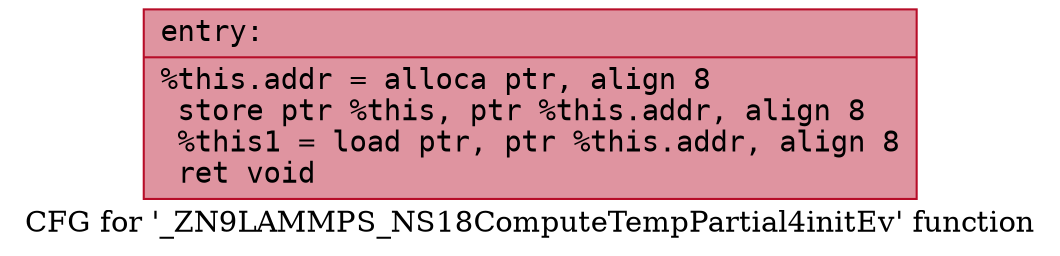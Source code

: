 digraph "CFG for '_ZN9LAMMPS_NS18ComputeTempPartial4initEv' function" {
	label="CFG for '_ZN9LAMMPS_NS18ComputeTempPartial4initEv' function";

	Node0x56053df69e90 [shape=record,color="#b70d28ff", style=filled, fillcolor="#b70d2870" fontname="Courier",label="{entry:\l|  %this.addr = alloca ptr, align 8\l  store ptr %this, ptr %this.addr, align 8\l  %this1 = load ptr, ptr %this.addr, align 8\l  ret void\l}"];
}
